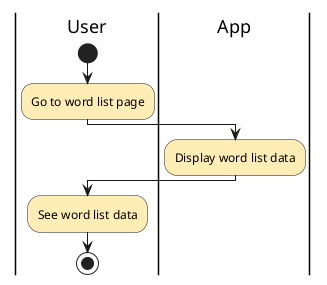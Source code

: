 @startuml Show All Word
skinparam ActivityBackgroundColor FFEDB6

' App shows word list on word list page

|User|
start
:Go to word list page;

|App|
:Display word list data;

|User|
:See word list data;

stop

@enduml

@startuml Show Word Detail
skinparam ActivityBackgroundColor FFEDB6

' App shows word detail on word detail page

|User|
start
:Go to word list page;
:Tap word item on word list page;

|App|
:Display word detail data;

|User|
:See word detail data;

stop

@enduml